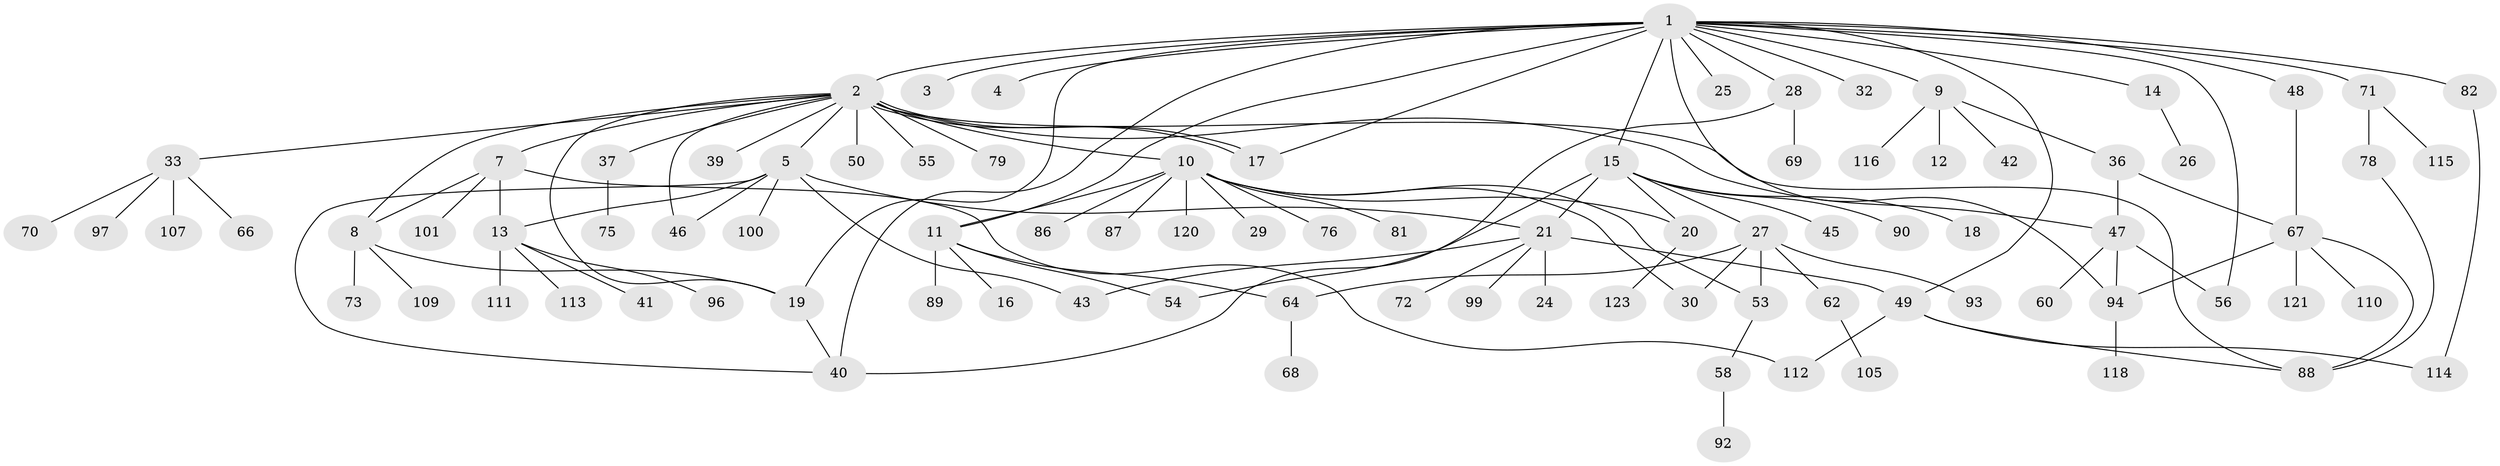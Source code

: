 // Generated by graph-tools (version 1.1) at 2025/23/03/03/25 07:23:54]
// undirected, 91 vertices, 119 edges
graph export_dot {
graph [start="1"]
  node [color=gray90,style=filled];
  1 [super="+35"];
  2 [super="+22"];
  3;
  4 [super="+31"];
  5 [super="+6"];
  7 [super="+61"];
  8 [super="+52"];
  9;
  10 [super="+117"];
  11 [super="+38"];
  12;
  13 [super="+84"];
  14;
  15 [super="+44"];
  16;
  17 [super="+23"];
  18;
  19 [super="+63"];
  20;
  21 [super="+106"];
  24;
  25;
  26;
  27 [super="+34"];
  28 [super="+51"];
  29;
  30 [super="+59"];
  32;
  33 [super="+57"];
  36;
  37 [super="+125"];
  39 [super="+108"];
  40 [super="+124"];
  41;
  42;
  43 [super="+98"];
  45;
  46 [super="+65"];
  47 [super="+74"];
  48;
  49 [super="+122"];
  50;
  53;
  54 [super="+85"];
  55;
  56;
  58 [super="+77"];
  60;
  62 [super="+104"];
  64 [super="+102"];
  66;
  67 [super="+91"];
  68 [super="+95"];
  69;
  70;
  71 [super="+83"];
  72;
  73;
  75;
  76;
  78 [super="+80"];
  79;
  81;
  82 [super="+119"];
  86;
  87;
  88;
  89;
  90;
  92;
  93;
  94 [super="+103"];
  96;
  97;
  99;
  100;
  101;
  105;
  107;
  109;
  110;
  111;
  112;
  113;
  114;
  115;
  116;
  118;
  120;
  121;
  123;
  1 -- 2 [weight=3];
  1 -- 3;
  1 -- 4;
  1 -- 9;
  1 -- 14;
  1 -- 15;
  1 -- 17;
  1 -- 25;
  1 -- 28;
  1 -- 32;
  1 -- 48;
  1 -- 71;
  1 -- 82;
  1 -- 40;
  1 -- 56;
  1 -- 94;
  1 -- 49;
  1 -- 11;
  1 -- 19;
  2 -- 5;
  2 -- 7;
  2 -- 8;
  2 -- 10 [weight=2];
  2 -- 17;
  2 -- 17;
  2 -- 19;
  2 -- 37 [weight=2];
  2 -- 47;
  2 -- 50;
  2 -- 55;
  2 -- 79;
  2 -- 88;
  2 -- 33;
  2 -- 39;
  2 -- 46;
  5 -- 21;
  5 -- 43;
  5 -- 46;
  5 -- 40;
  5 -- 13;
  5 -- 100;
  7 -- 8;
  7 -- 13;
  7 -- 112;
  7 -- 101;
  8 -- 73;
  8 -- 109;
  8 -- 19;
  9 -- 12;
  9 -- 36;
  9 -- 42;
  9 -- 116;
  10 -- 11;
  10 -- 20;
  10 -- 29;
  10 -- 30;
  10 -- 53;
  10 -- 76;
  10 -- 81;
  10 -- 86;
  10 -- 87;
  10 -- 120;
  11 -- 16;
  11 -- 64;
  11 -- 54;
  11 -- 89;
  13 -- 41;
  13 -- 96;
  13 -- 111;
  13 -- 113;
  14 -- 26;
  15 -- 18;
  15 -- 21;
  15 -- 27;
  15 -- 45;
  15 -- 54;
  15 -- 90;
  15 -- 20;
  19 -- 40;
  20 -- 123;
  21 -- 24;
  21 -- 43;
  21 -- 49;
  21 -- 72;
  21 -- 99;
  27 -- 64;
  27 -- 53;
  27 -- 62;
  27 -- 93;
  27 -- 30;
  28 -- 40;
  28 -- 69;
  33 -- 66;
  33 -- 70;
  33 -- 97;
  33 -- 107;
  36 -- 47;
  36 -- 67;
  37 -- 75;
  47 -- 56;
  47 -- 60;
  47 -- 94;
  48 -- 67;
  49 -- 88;
  49 -- 112;
  49 -- 114;
  53 -- 58;
  58 -- 92;
  62 -- 105;
  64 -- 68;
  67 -- 110;
  67 -- 121;
  67 -- 88;
  67 -- 94;
  71 -- 78;
  71 -- 115;
  78 -- 88;
  82 -- 114;
  94 -- 118;
}

